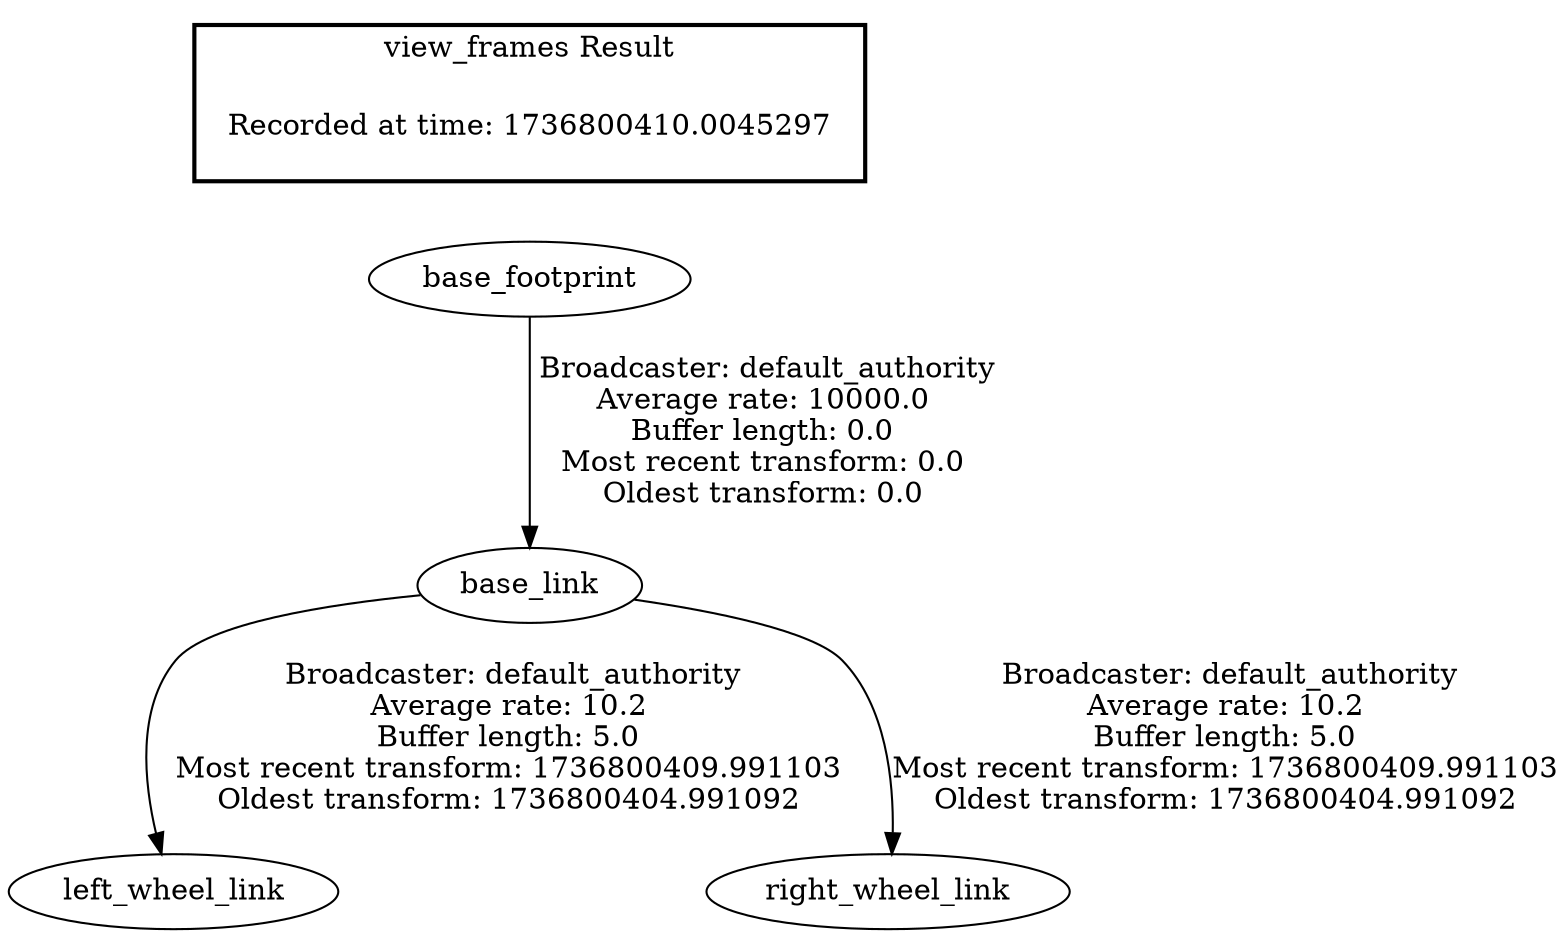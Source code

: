 digraph G {
"base_footprint" -> "base_link"[label=" Broadcaster: default_authority\nAverage rate: 10000.0\nBuffer length: 0.0\nMost recent transform: 0.0\nOldest transform: 0.0\n"];
"base_link" -> "left_wheel_link"[label=" Broadcaster: default_authority\nAverage rate: 10.2\nBuffer length: 5.0\nMost recent transform: 1736800409.991103\nOldest transform: 1736800404.991092\n"];
"base_link" -> "right_wheel_link"[label=" Broadcaster: default_authority\nAverage rate: 10.2\nBuffer length: 5.0\nMost recent transform: 1736800409.991103\nOldest transform: 1736800404.991092\n"];
edge [style=invis];
 subgraph cluster_legend { style=bold; color=black; label ="view_frames Result";
"Recorded at time: 1736800410.0045297"[ shape=plaintext ] ;
}->"base_footprint";
}